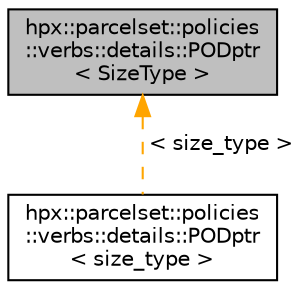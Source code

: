 digraph "hpx::parcelset::policies::verbs::details::PODptr&lt; SizeType &gt;"
{
  edge [fontname="Helvetica",fontsize="10",labelfontname="Helvetica",labelfontsize="10"];
  node [fontname="Helvetica",fontsize="10",shape=record];
  Node0 [label="hpx::parcelset::policies\l::verbs::details::PODptr\l\< SizeType \>",height=0.2,width=0.4,color="black", fillcolor="grey75", style="filled", fontcolor="black"];
  Node0 -> Node1 [dir="back",color="orange",fontsize="10",style="dashed",label=" \< size_type \>" ,fontname="Helvetica"];
  Node1 [label="hpx::parcelset::policies\l::verbs::details::PODptr\l\< size_type \>",height=0.2,width=0.4,color="black", fillcolor="white", style="filled",URL="$d1/d19/classhpx_1_1parcelset_1_1policies_1_1verbs_1_1details_1_1_p_o_dptr.html"];
}
